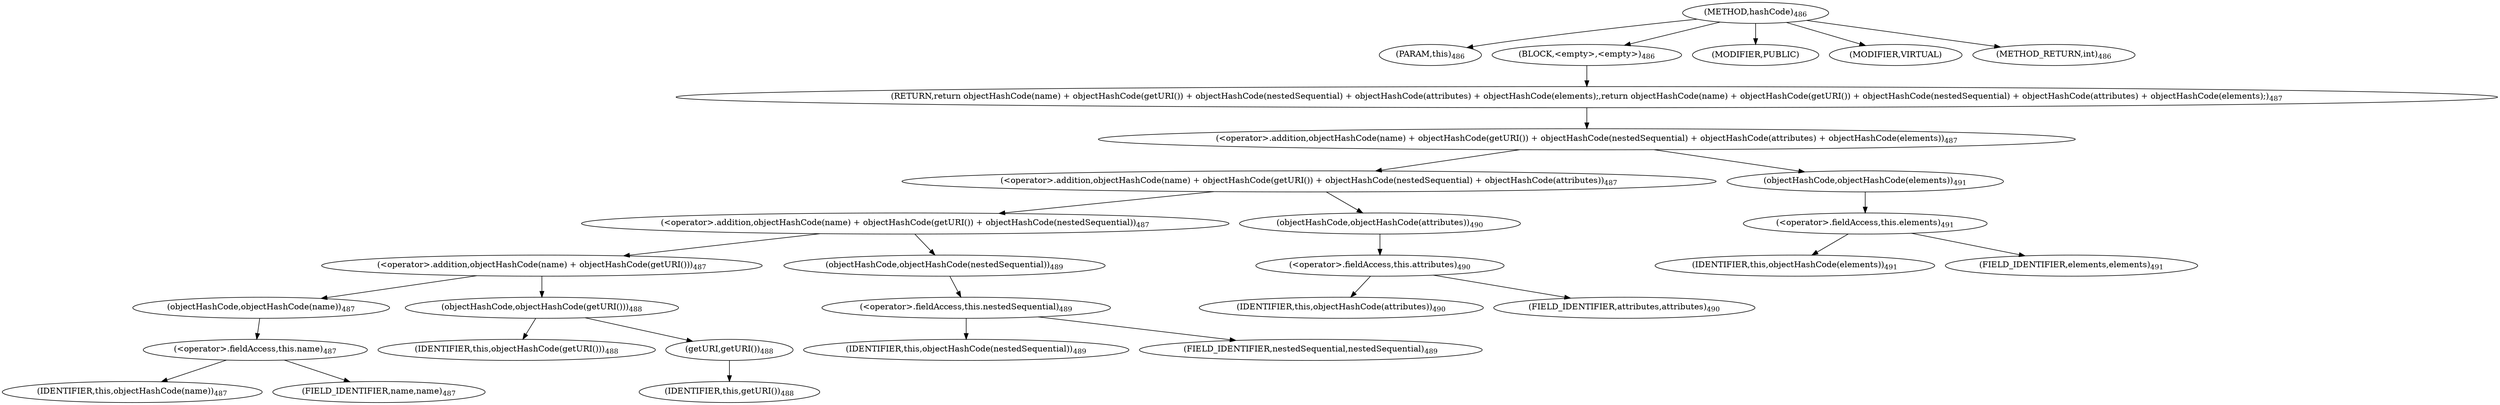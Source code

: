 digraph "hashCode" {  
"1059" [label = <(METHOD,hashCode)<SUB>486</SUB>> ]
"86" [label = <(PARAM,this)<SUB>486</SUB>> ]
"1060" [label = <(BLOCK,&lt;empty&gt;,&lt;empty&gt;)<SUB>486</SUB>> ]
"1061" [label = <(RETURN,return objectHashCode(name) + objectHashCode(getURI()) + objectHashCode(nestedSequential) + objectHashCode(attributes) + objectHashCode(elements);,return objectHashCode(name) + objectHashCode(getURI()) + objectHashCode(nestedSequential) + objectHashCode(attributes) + objectHashCode(elements);)<SUB>487</SUB>> ]
"1062" [label = <(&lt;operator&gt;.addition,objectHashCode(name) + objectHashCode(getURI()) + objectHashCode(nestedSequential) + objectHashCode(attributes) + objectHashCode(elements))<SUB>487</SUB>> ]
"1063" [label = <(&lt;operator&gt;.addition,objectHashCode(name) + objectHashCode(getURI()) + objectHashCode(nestedSequential) + objectHashCode(attributes))<SUB>487</SUB>> ]
"1064" [label = <(&lt;operator&gt;.addition,objectHashCode(name) + objectHashCode(getURI()) + objectHashCode(nestedSequential))<SUB>487</SUB>> ]
"1065" [label = <(&lt;operator&gt;.addition,objectHashCode(name) + objectHashCode(getURI()))<SUB>487</SUB>> ]
"1066" [label = <(objectHashCode,objectHashCode(name))<SUB>487</SUB>> ]
"1067" [label = <(&lt;operator&gt;.fieldAccess,this.name)<SUB>487</SUB>> ]
"1068" [label = <(IDENTIFIER,this,objectHashCode(name))<SUB>487</SUB>> ]
"1069" [label = <(FIELD_IDENTIFIER,name,name)<SUB>487</SUB>> ]
"1070" [label = <(objectHashCode,objectHashCode(getURI()))<SUB>488</SUB>> ]
"87" [label = <(IDENTIFIER,this,objectHashCode(getURI()))<SUB>488</SUB>> ]
"1071" [label = <(getURI,getURI())<SUB>488</SUB>> ]
"85" [label = <(IDENTIFIER,this,getURI())<SUB>488</SUB>> ]
"1072" [label = <(objectHashCode,objectHashCode(nestedSequential))<SUB>489</SUB>> ]
"1073" [label = <(&lt;operator&gt;.fieldAccess,this.nestedSequential)<SUB>489</SUB>> ]
"1074" [label = <(IDENTIFIER,this,objectHashCode(nestedSequential))<SUB>489</SUB>> ]
"1075" [label = <(FIELD_IDENTIFIER,nestedSequential,nestedSequential)<SUB>489</SUB>> ]
"1076" [label = <(objectHashCode,objectHashCode(attributes))<SUB>490</SUB>> ]
"1077" [label = <(&lt;operator&gt;.fieldAccess,this.attributes)<SUB>490</SUB>> ]
"1078" [label = <(IDENTIFIER,this,objectHashCode(attributes))<SUB>490</SUB>> ]
"1079" [label = <(FIELD_IDENTIFIER,attributes,attributes)<SUB>490</SUB>> ]
"1080" [label = <(objectHashCode,objectHashCode(elements))<SUB>491</SUB>> ]
"1081" [label = <(&lt;operator&gt;.fieldAccess,this.elements)<SUB>491</SUB>> ]
"1082" [label = <(IDENTIFIER,this,objectHashCode(elements))<SUB>491</SUB>> ]
"1083" [label = <(FIELD_IDENTIFIER,elements,elements)<SUB>491</SUB>> ]
"1084" [label = <(MODIFIER,PUBLIC)> ]
"1085" [label = <(MODIFIER,VIRTUAL)> ]
"1086" [label = <(METHOD_RETURN,int)<SUB>486</SUB>> ]
  "1059" -> "86" 
  "1059" -> "1060" 
  "1059" -> "1084" 
  "1059" -> "1085" 
  "1059" -> "1086" 
  "1060" -> "1061" 
  "1061" -> "1062" 
  "1062" -> "1063" 
  "1062" -> "1080" 
  "1063" -> "1064" 
  "1063" -> "1076" 
  "1064" -> "1065" 
  "1064" -> "1072" 
  "1065" -> "1066" 
  "1065" -> "1070" 
  "1066" -> "1067" 
  "1067" -> "1068" 
  "1067" -> "1069" 
  "1070" -> "87" 
  "1070" -> "1071" 
  "1071" -> "85" 
  "1072" -> "1073" 
  "1073" -> "1074" 
  "1073" -> "1075" 
  "1076" -> "1077" 
  "1077" -> "1078" 
  "1077" -> "1079" 
  "1080" -> "1081" 
  "1081" -> "1082" 
  "1081" -> "1083" 
}
